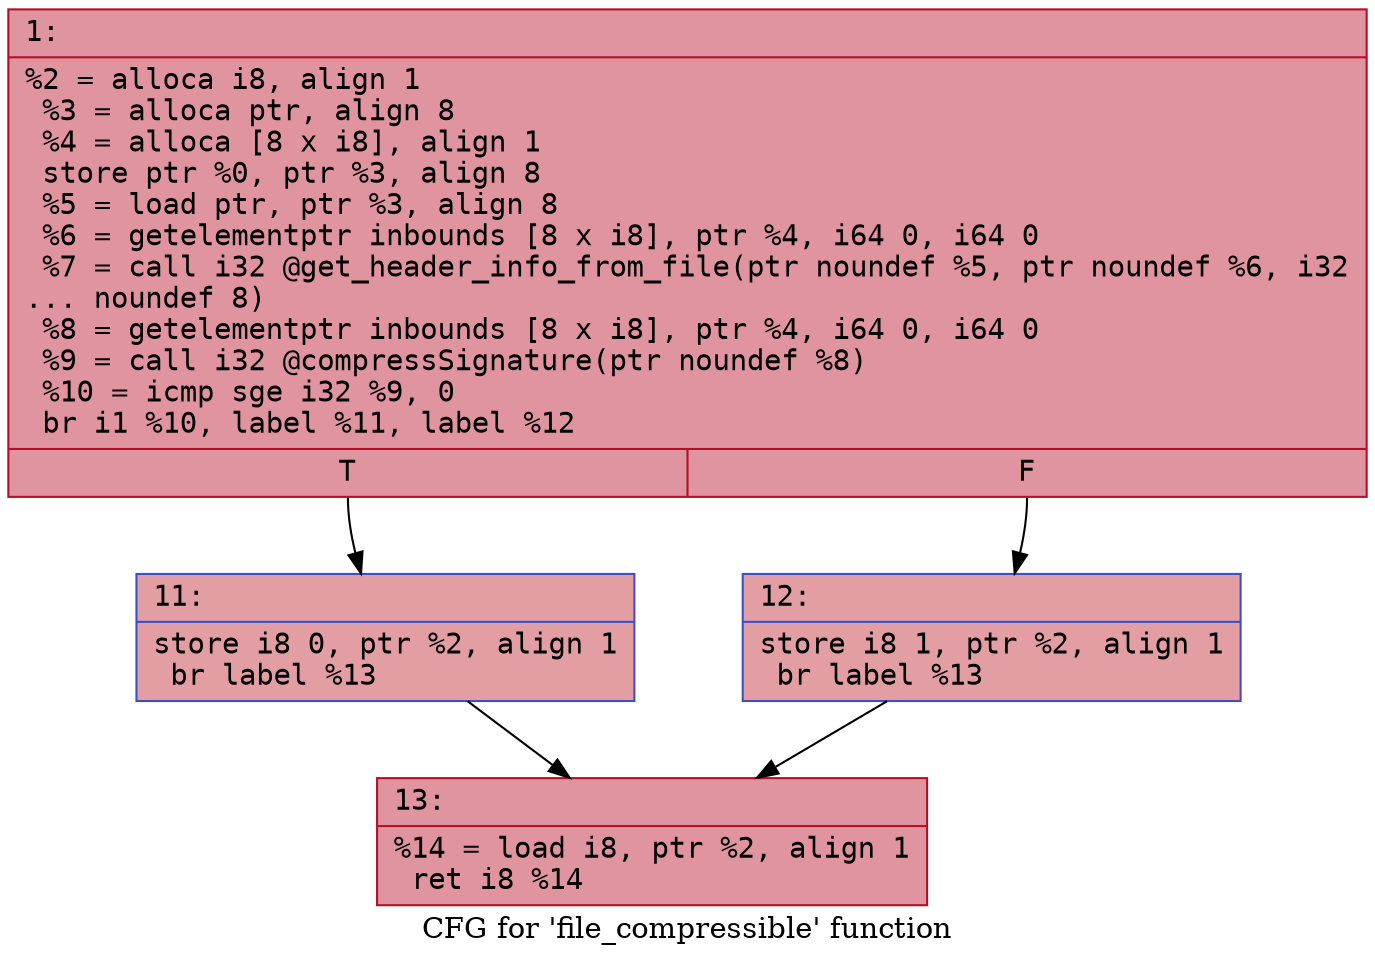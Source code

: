 digraph "CFG for 'file_compressible' function" {
	label="CFG for 'file_compressible' function";

	Node0x6000007a77f0 [shape=record,color="#b70d28ff", style=filled, fillcolor="#b70d2870" fontname="Courier",label="{1:\l|  %2 = alloca i8, align 1\l  %3 = alloca ptr, align 8\l  %4 = alloca [8 x i8], align 1\l  store ptr %0, ptr %3, align 8\l  %5 = load ptr, ptr %3, align 8\l  %6 = getelementptr inbounds [8 x i8], ptr %4, i64 0, i64 0\l  %7 = call i32 @get_header_info_from_file(ptr noundef %5, ptr noundef %6, i32\l... noundef 8)\l  %8 = getelementptr inbounds [8 x i8], ptr %4, i64 0, i64 0\l  %9 = call i32 @compressSignature(ptr noundef %8)\l  %10 = icmp sge i32 %9, 0\l  br i1 %10, label %11, label %12\l|{<s0>T|<s1>F}}"];
	Node0x6000007a77f0:s0 -> Node0x6000007a7840[tooltip="1 -> 11\nProbability 50.00%" ];
	Node0x6000007a77f0:s1 -> Node0x6000007a7890[tooltip="1 -> 12\nProbability 50.00%" ];
	Node0x6000007a7840 [shape=record,color="#3d50c3ff", style=filled, fillcolor="#be242e70" fontname="Courier",label="{11:\l|  store i8 0, ptr %2, align 1\l  br label %13\l}"];
	Node0x6000007a7840 -> Node0x6000007a78e0[tooltip="11 -> 13\nProbability 100.00%" ];
	Node0x6000007a7890 [shape=record,color="#3d50c3ff", style=filled, fillcolor="#be242e70" fontname="Courier",label="{12:\l|  store i8 1, ptr %2, align 1\l  br label %13\l}"];
	Node0x6000007a7890 -> Node0x6000007a78e0[tooltip="12 -> 13\nProbability 100.00%" ];
	Node0x6000007a78e0 [shape=record,color="#b70d28ff", style=filled, fillcolor="#b70d2870" fontname="Courier",label="{13:\l|  %14 = load i8, ptr %2, align 1\l  ret i8 %14\l}"];
}
